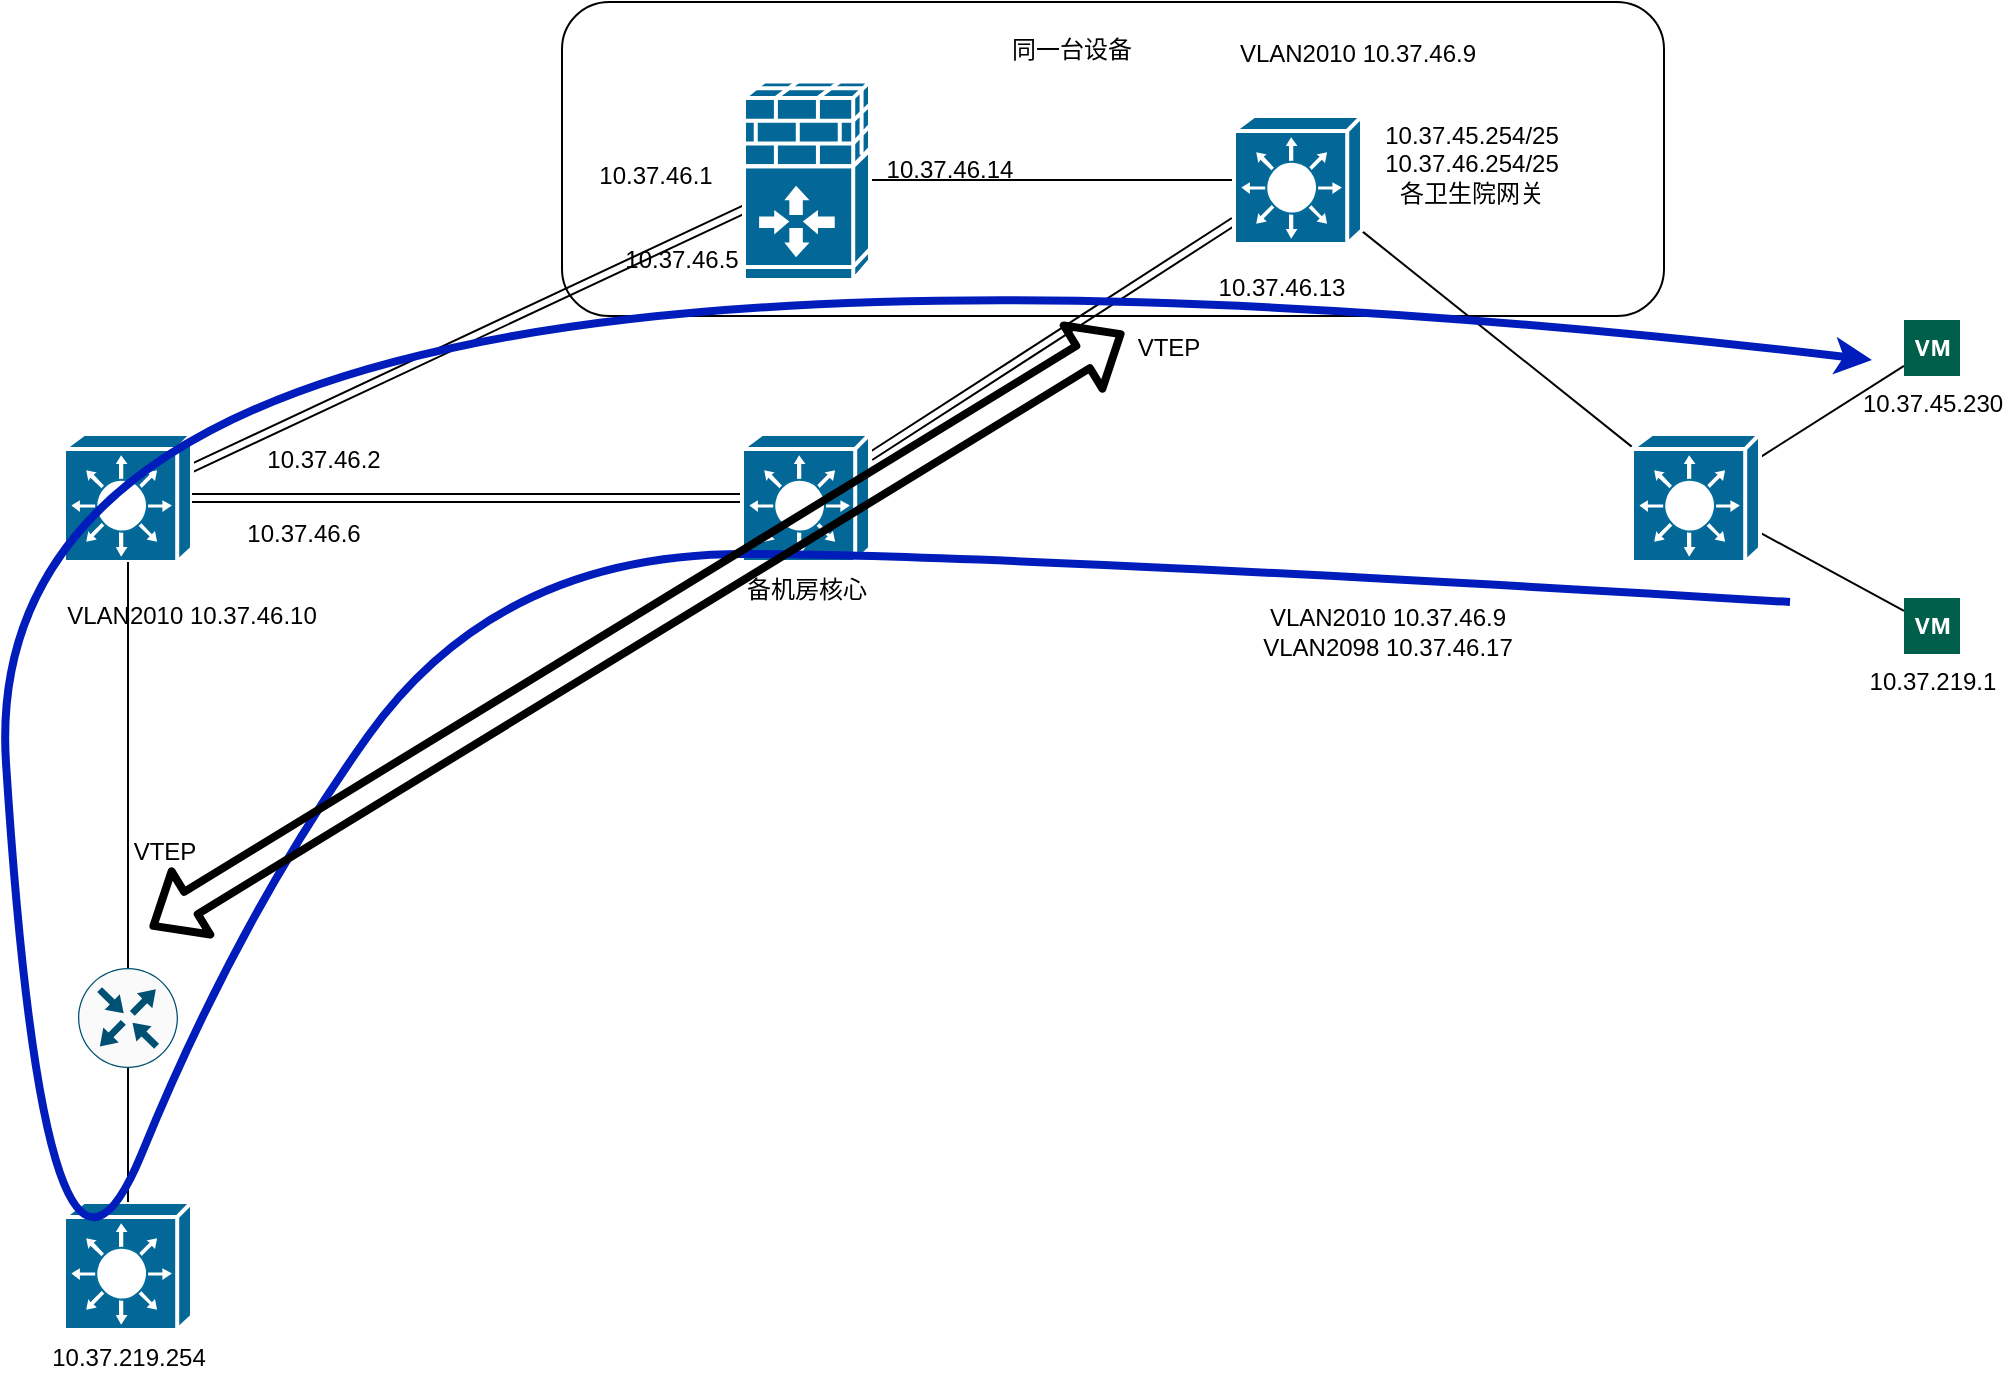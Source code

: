 <mxfile version="14.2.4" type="github">
  <diagram name="Page-1" id="c37626ed-c26b-45fb-9056-f9ebc6bb27b6">
    <mxGraphModel dx="1148" dy="724" grid="0" gridSize="10" guides="1" tooltips="1" connect="1" arrows="1" fold="1" page="1" pageScale="1" pageWidth="1100" pageHeight="850" background="#ffffff" math="0" shadow="0">
      <root>
        <mxCell id="0" />
        <mxCell id="1" parent="0" />
        <mxCell id="JGmPX7OikCuhrWK-LUX0-12" value="" style="rounded=1;whiteSpace=wrap;html=1;" parent="1" vertex="1">
          <mxGeometry x="327" y="8" width="551" height="157" as="geometry" />
        </mxCell>
        <mxCell id="OKwAvxDawEh_owdR1NRN-10" style="edgeStyle=none;rounded=0;orthogonalLoop=1;jettySize=auto;html=1;endArrow=none;endFill=0;shape=link;" parent="1" source="OKwAvxDawEh_owdR1NRN-1" target="OKwAvxDawEh_owdR1NRN-5" edge="1">
          <mxGeometry relative="1" as="geometry" />
        </mxCell>
        <mxCell id="OKwAvxDawEh_owdR1NRN-1" value="" style="shape=mxgraph.cisco.switches.layer_3_switch;html=1;pointerEvents=1;dashed=0;fillColor=#036897;strokeColor=#ffffff;strokeWidth=2;verticalLabelPosition=bottom;verticalAlign=top;align=center;outlineConnect=0;" parent="1" vertex="1">
          <mxGeometry x="78" y="224" width="64" height="64" as="geometry" />
        </mxCell>
        <mxCell id="OKwAvxDawEh_owdR1NRN-11" style="edgeStyle=none;rounded=0;orthogonalLoop=1;jettySize=auto;html=1;endArrow=none;endFill=0;" parent="1" source="OKwAvxDawEh_owdR1NRN-5" target="OKwAvxDawEh_owdR1NRN-6" edge="1">
          <mxGeometry relative="1" as="geometry" />
        </mxCell>
        <mxCell id="OKwAvxDawEh_owdR1NRN-5" value="" style="shape=mxgraph.cisco.security.ios_firewall;html=1;pointerEvents=1;dashed=0;fillColor=#036897;strokeColor=#ffffff;strokeWidth=2;verticalLabelPosition=bottom;verticalAlign=top;align=center;outlineConnect=0;" parent="1" vertex="1">
          <mxGeometry x="418" y="47" width="63" height="100" as="geometry" />
        </mxCell>
        <mxCell id="OKwAvxDawEh_owdR1NRN-8" style="rounded=0;orthogonalLoop=1;jettySize=auto;html=1;endArrow=none;endFill=0;shape=link;" parent="1" source="OKwAvxDawEh_owdR1NRN-6" target="OKwAvxDawEh_owdR1NRN-7" edge="1">
          <mxGeometry relative="1" as="geometry" />
        </mxCell>
        <mxCell id="JGmPX7OikCuhrWK-LUX0-8" style="edgeStyle=none;rounded=0;orthogonalLoop=1;jettySize=auto;html=1;endArrow=none;endFill=0;" parent="1" source="OKwAvxDawEh_owdR1NRN-6" target="JGmPX7OikCuhrWK-LUX0-7" edge="1">
          <mxGeometry relative="1" as="geometry" />
        </mxCell>
        <mxCell id="OKwAvxDawEh_owdR1NRN-6" value="" style="shape=mxgraph.cisco.switches.layer_3_switch;html=1;pointerEvents=1;dashed=0;fillColor=#036897;strokeColor=#ffffff;strokeWidth=2;verticalLabelPosition=bottom;verticalAlign=top;align=center;outlineConnect=0;" parent="1" vertex="1">
          <mxGeometry x="663" y="65" width="64" height="64" as="geometry" />
        </mxCell>
        <mxCell id="OKwAvxDawEh_owdR1NRN-9" style="edgeStyle=none;rounded=0;orthogonalLoop=1;jettySize=auto;html=1;endArrow=none;endFill=0;shape=link;" parent="1" source="OKwAvxDawEh_owdR1NRN-7" target="OKwAvxDawEh_owdR1NRN-1" edge="1">
          <mxGeometry relative="1" as="geometry" />
        </mxCell>
        <mxCell id="OKwAvxDawEh_owdR1NRN-7" value="备机房核心" style="shape=mxgraph.cisco.switches.layer_3_switch;html=1;pointerEvents=1;dashed=0;fillColor=#036897;strokeColor=#ffffff;strokeWidth=2;verticalLabelPosition=bottom;verticalAlign=top;align=center;outlineConnect=0;" parent="1" vertex="1">
          <mxGeometry x="417" y="224" width="64" height="64" as="geometry" />
        </mxCell>
        <mxCell id="OKwAvxDawEh_owdR1NRN-14" value="10.37.46.2" style="text;html=1;strokeColor=none;fillColor=none;align=center;verticalAlign=middle;whiteSpace=wrap;rounded=0;" parent="1" vertex="1">
          <mxGeometry x="168" y="227" width="80" height="20" as="geometry" />
        </mxCell>
        <mxCell id="OKwAvxDawEh_owdR1NRN-16" value="10.37.46.1" style="text;html=1;strokeColor=none;fillColor=none;align=center;verticalAlign=middle;whiteSpace=wrap;rounded=0;" parent="1" vertex="1">
          <mxGeometry x="346" y="85" width="56" height="20" as="geometry" />
        </mxCell>
        <mxCell id="OKwAvxDawEh_owdR1NRN-17" value="10.37.46.5" style="text;html=1;strokeColor=none;fillColor=none;align=center;verticalAlign=middle;whiteSpace=wrap;rounded=0;" parent="1" vertex="1">
          <mxGeometry x="359" y="127" width="56" height="20" as="geometry" />
        </mxCell>
        <mxCell id="OKwAvxDawEh_owdR1NRN-18" value="10.37.46.6" style="text;html=1;strokeColor=none;fillColor=none;align=center;verticalAlign=middle;whiteSpace=wrap;rounded=0;" parent="1" vertex="1">
          <mxGeometry x="168" y="264" width="60" height="20" as="geometry" />
        </mxCell>
        <mxCell id="OKwAvxDawEh_owdR1NRN-19" value="VLAN2010 10.37.46.10" style="text;html=1;strokeColor=none;fillColor=none;align=center;verticalAlign=middle;whiteSpace=wrap;rounded=0;" parent="1" vertex="1">
          <mxGeometry x="66" y="305" width="152" height="20" as="geometry" />
        </mxCell>
        <mxCell id="OKwAvxDawEh_owdR1NRN-20" style="edgeStyle=none;shape=link;rounded=0;orthogonalLoop=1;jettySize=auto;html=1;exitX=0.5;exitY=1;exitDx=0;exitDy=0;endArrow=none;endFill=0;" parent="1" source="OKwAvxDawEh_owdR1NRN-14" target="OKwAvxDawEh_owdR1NRN-14" edge="1">
          <mxGeometry relative="1" as="geometry" />
        </mxCell>
        <mxCell id="OKwAvxDawEh_owdR1NRN-21" value="&lt;div&gt;VLAN2010 10.37.46.9&lt;/div&gt;&lt;div&gt;VLAN2098 10.37.46.17&lt;br&gt;&lt;/div&gt;" style="text;html=1;strokeColor=none;fillColor=none;align=center;verticalAlign=middle;whiteSpace=wrap;rounded=0;" parent="1" vertex="1">
          <mxGeometry x="672" y="297" width="136" height="52" as="geometry" />
        </mxCell>
        <mxCell id="OKwAvxDawEh_owdR1NRN-24" value="10.37.46.14" style="text;html=1;strokeColor=none;fillColor=none;align=center;verticalAlign=middle;whiteSpace=wrap;rounded=0;" parent="1" vertex="1">
          <mxGeometry x="483" y="82" width="76" height="20" as="geometry" />
        </mxCell>
        <mxCell id="OKwAvxDawEh_owdR1NRN-25" value="10.37.46.13" style="text;html=1;strokeColor=none;fillColor=none;align=center;verticalAlign=middle;whiteSpace=wrap;rounded=0;" parent="1" vertex="1">
          <mxGeometry x="649" y="141" width="76" height="20" as="geometry" />
        </mxCell>
        <mxCell id="OKwAvxDawEh_owdR1NRN-26" value="&lt;div&gt;10.37.45.254/25&lt;/div&gt;&lt;div&gt;10.37.46.254/25&lt;/div&gt;&lt;div&gt;各卫生院网关&lt;br&gt;&lt;/div&gt;" style="text;html=1;strokeColor=none;fillColor=none;align=center;verticalAlign=middle;whiteSpace=wrap;rounded=0;" parent="1" vertex="1">
          <mxGeometry x="727" y="59" width="110" height="60" as="geometry" />
        </mxCell>
        <mxCell id="JGmPX7OikCuhrWK-LUX0-1" value="10.37.219.254" style="shape=mxgraph.cisco.switches.layer_3_switch;html=1;pointerEvents=1;dashed=0;fillColor=#036897;strokeColor=#ffffff;strokeWidth=2;verticalLabelPosition=bottom;verticalAlign=top;align=center;outlineConnect=0;" parent="1" vertex="1">
          <mxGeometry x="78" y="608" width="64" height="64" as="geometry" />
        </mxCell>
        <mxCell id="JGmPX7OikCuhrWK-LUX0-3" value="" style="rounded=0;orthogonalLoop=1;jettySize=auto;html=1;endArrow=none;endFill=0;" parent="1" source="JGmPX7OikCuhrWK-LUX0-2" target="JGmPX7OikCuhrWK-LUX0-1" edge="1">
          <mxGeometry relative="1" as="geometry" />
        </mxCell>
        <mxCell id="JGmPX7OikCuhrWK-LUX0-4" style="edgeStyle=none;rounded=0;orthogonalLoop=1;jettySize=auto;html=1;endArrow=none;endFill=0;" parent="1" source="JGmPX7OikCuhrWK-LUX0-2" target="OKwAvxDawEh_owdR1NRN-1" edge="1">
          <mxGeometry relative="1" as="geometry" />
        </mxCell>
        <mxCell id="JGmPX7OikCuhrWK-LUX0-2" value="" style="points=[[0.5,0,0],[1,0.5,0],[0.5,1,0],[0,0.5,0],[0.145,0.145,0],[0.856,0.145,0],[0.855,0.856,0],[0.145,0.855,0]];verticalLabelPosition=bottom;html=1;verticalAlign=top;aspect=fixed;align=center;pointerEvents=1;shape=mxgraph.cisco19.rect;prIcon=router;fillColor=#FAFAFA;strokeColor=#005073;" parent="1" vertex="1">
          <mxGeometry x="85" y="491" width="50" height="50" as="geometry" />
        </mxCell>
        <mxCell id="JGmPX7OikCuhrWK-LUX0-5" value="10.37.45.230" style="pointerEvents=1;shadow=0;dashed=0;html=1;strokeColor=none;fillColor=#005F4B;labelPosition=center;verticalLabelPosition=bottom;verticalAlign=top;align=center;outlineConnect=0;shape=mxgraph.veeam2.virtual_machine;" parent="1" vertex="1">
          <mxGeometry x="998" y="167" width="28.0" height="28.0" as="geometry" />
        </mxCell>
        <mxCell id="JGmPX7OikCuhrWK-LUX0-6" value="10.37.219.1" style="pointerEvents=1;shadow=0;dashed=0;html=1;strokeColor=none;fillColor=#005F4B;labelPosition=center;verticalLabelPosition=bottom;verticalAlign=top;align=center;outlineConnect=0;shape=mxgraph.veeam2.virtual_machine;" parent="1" vertex="1">
          <mxGeometry x="998" y="306" width="28.0" height="28.0" as="geometry" />
        </mxCell>
        <mxCell id="JGmPX7OikCuhrWK-LUX0-9" style="edgeStyle=none;rounded=0;orthogonalLoop=1;jettySize=auto;html=1;endArrow=none;endFill=0;" parent="1" source="JGmPX7OikCuhrWK-LUX0-7" target="JGmPX7OikCuhrWK-LUX0-5" edge="1">
          <mxGeometry relative="1" as="geometry" />
        </mxCell>
        <mxCell id="JGmPX7OikCuhrWK-LUX0-10" style="edgeStyle=none;rounded=0;orthogonalLoop=1;jettySize=auto;html=1;endArrow=none;endFill=0;" parent="1" source="JGmPX7OikCuhrWK-LUX0-7" target="JGmPX7OikCuhrWK-LUX0-6" edge="1">
          <mxGeometry relative="1" as="geometry" />
        </mxCell>
        <mxCell id="JGmPX7OikCuhrWK-LUX0-7" value="" style="shape=mxgraph.cisco.switches.layer_3_switch;html=1;pointerEvents=1;dashed=0;fillColor=#036897;strokeColor=#ffffff;strokeWidth=2;verticalLabelPosition=bottom;verticalAlign=top;align=center;outlineConnect=0;" parent="1" vertex="1">
          <mxGeometry x="862" y="224" width="64" height="64" as="geometry" />
        </mxCell>
        <mxCell id="JGmPX7OikCuhrWK-LUX0-11" value="" style="curved=1;endArrow=classic;html=1;strokeWidth=4;fillColor=#0050ef;strokeColor=#001DBC;" parent="1" edge="1">
          <mxGeometry width="50" height="50" relative="1" as="geometry">
            <mxPoint x="941" y="308" as="sourcePoint" />
            <mxPoint x="982" y="187" as="targetPoint" />
            <Array as="points">
              <mxPoint x="541" y="284" />
              <mxPoint x="295" y="284" />
              <mxPoint x="165" y="466" />
              <mxPoint x="69" y="701" />
              <mxPoint x="29" y="76" />
            </Array>
          </mxGeometry>
        </mxCell>
        <mxCell id="JGmPX7OikCuhrWK-LUX0-13" value="同一台设备" style="text;html=1;strokeColor=none;fillColor=none;align=center;verticalAlign=middle;whiteSpace=wrap;rounded=0;" parent="1" vertex="1">
          <mxGeometry x="538" y="22" width="88" height="20" as="geometry" />
        </mxCell>
        <mxCell id="JGmPX7OikCuhrWK-LUX0-14" value="" style="shape=flexArrow;endArrow=classic;startArrow=classic;html=1;strokeWidth=4;" parent="1" edge="1">
          <mxGeometry width="50" height="50" relative="1" as="geometry">
            <mxPoint x="121" y="471" as="sourcePoint" />
            <mxPoint x="608" y="173" as="targetPoint" />
          </mxGeometry>
        </mxCell>
        <mxCell id="JGmPX7OikCuhrWK-LUX0-15" value="VTEP" style="text;html=1;strokeColor=none;fillColor=none;align=center;verticalAlign=middle;whiteSpace=wrap;rounded=0;" parent="1" vertex="1">
          <mxGeometry x="102" y="417" width="53" height="31" as="geometry" />
        </mxCell>
        <mxCell id="JGmPX7OikCuhrWK-LUX0-16" value="VTEP" style="text;html=1;strokeColor=none;fillColor=none;align=center;verticalAlign=middle;whiteSpace=wrap;rounded=0;" parent="1" vertex="1">
          <mxGeometry x="604" y="165.5" width="53" height="31" as="geometry" />
        </mxCell>
        <mxCell id="AalRJTSdsioCzHDBXPua-2" value="VLAN2010 10.37.46.9" style="text;html=1;strokeColor=none;fillColor=none;align=center;verticalAlign=middle;whiteSpace=wrap;rounded=0;" vertex="1" parent="1">
          <mxGeometry x="649" y="24" width="152" height="20" as="geometry" />
        </mxCell>
      </root>
    </mxGraphModel>
  </diagram>
</mxfile>
